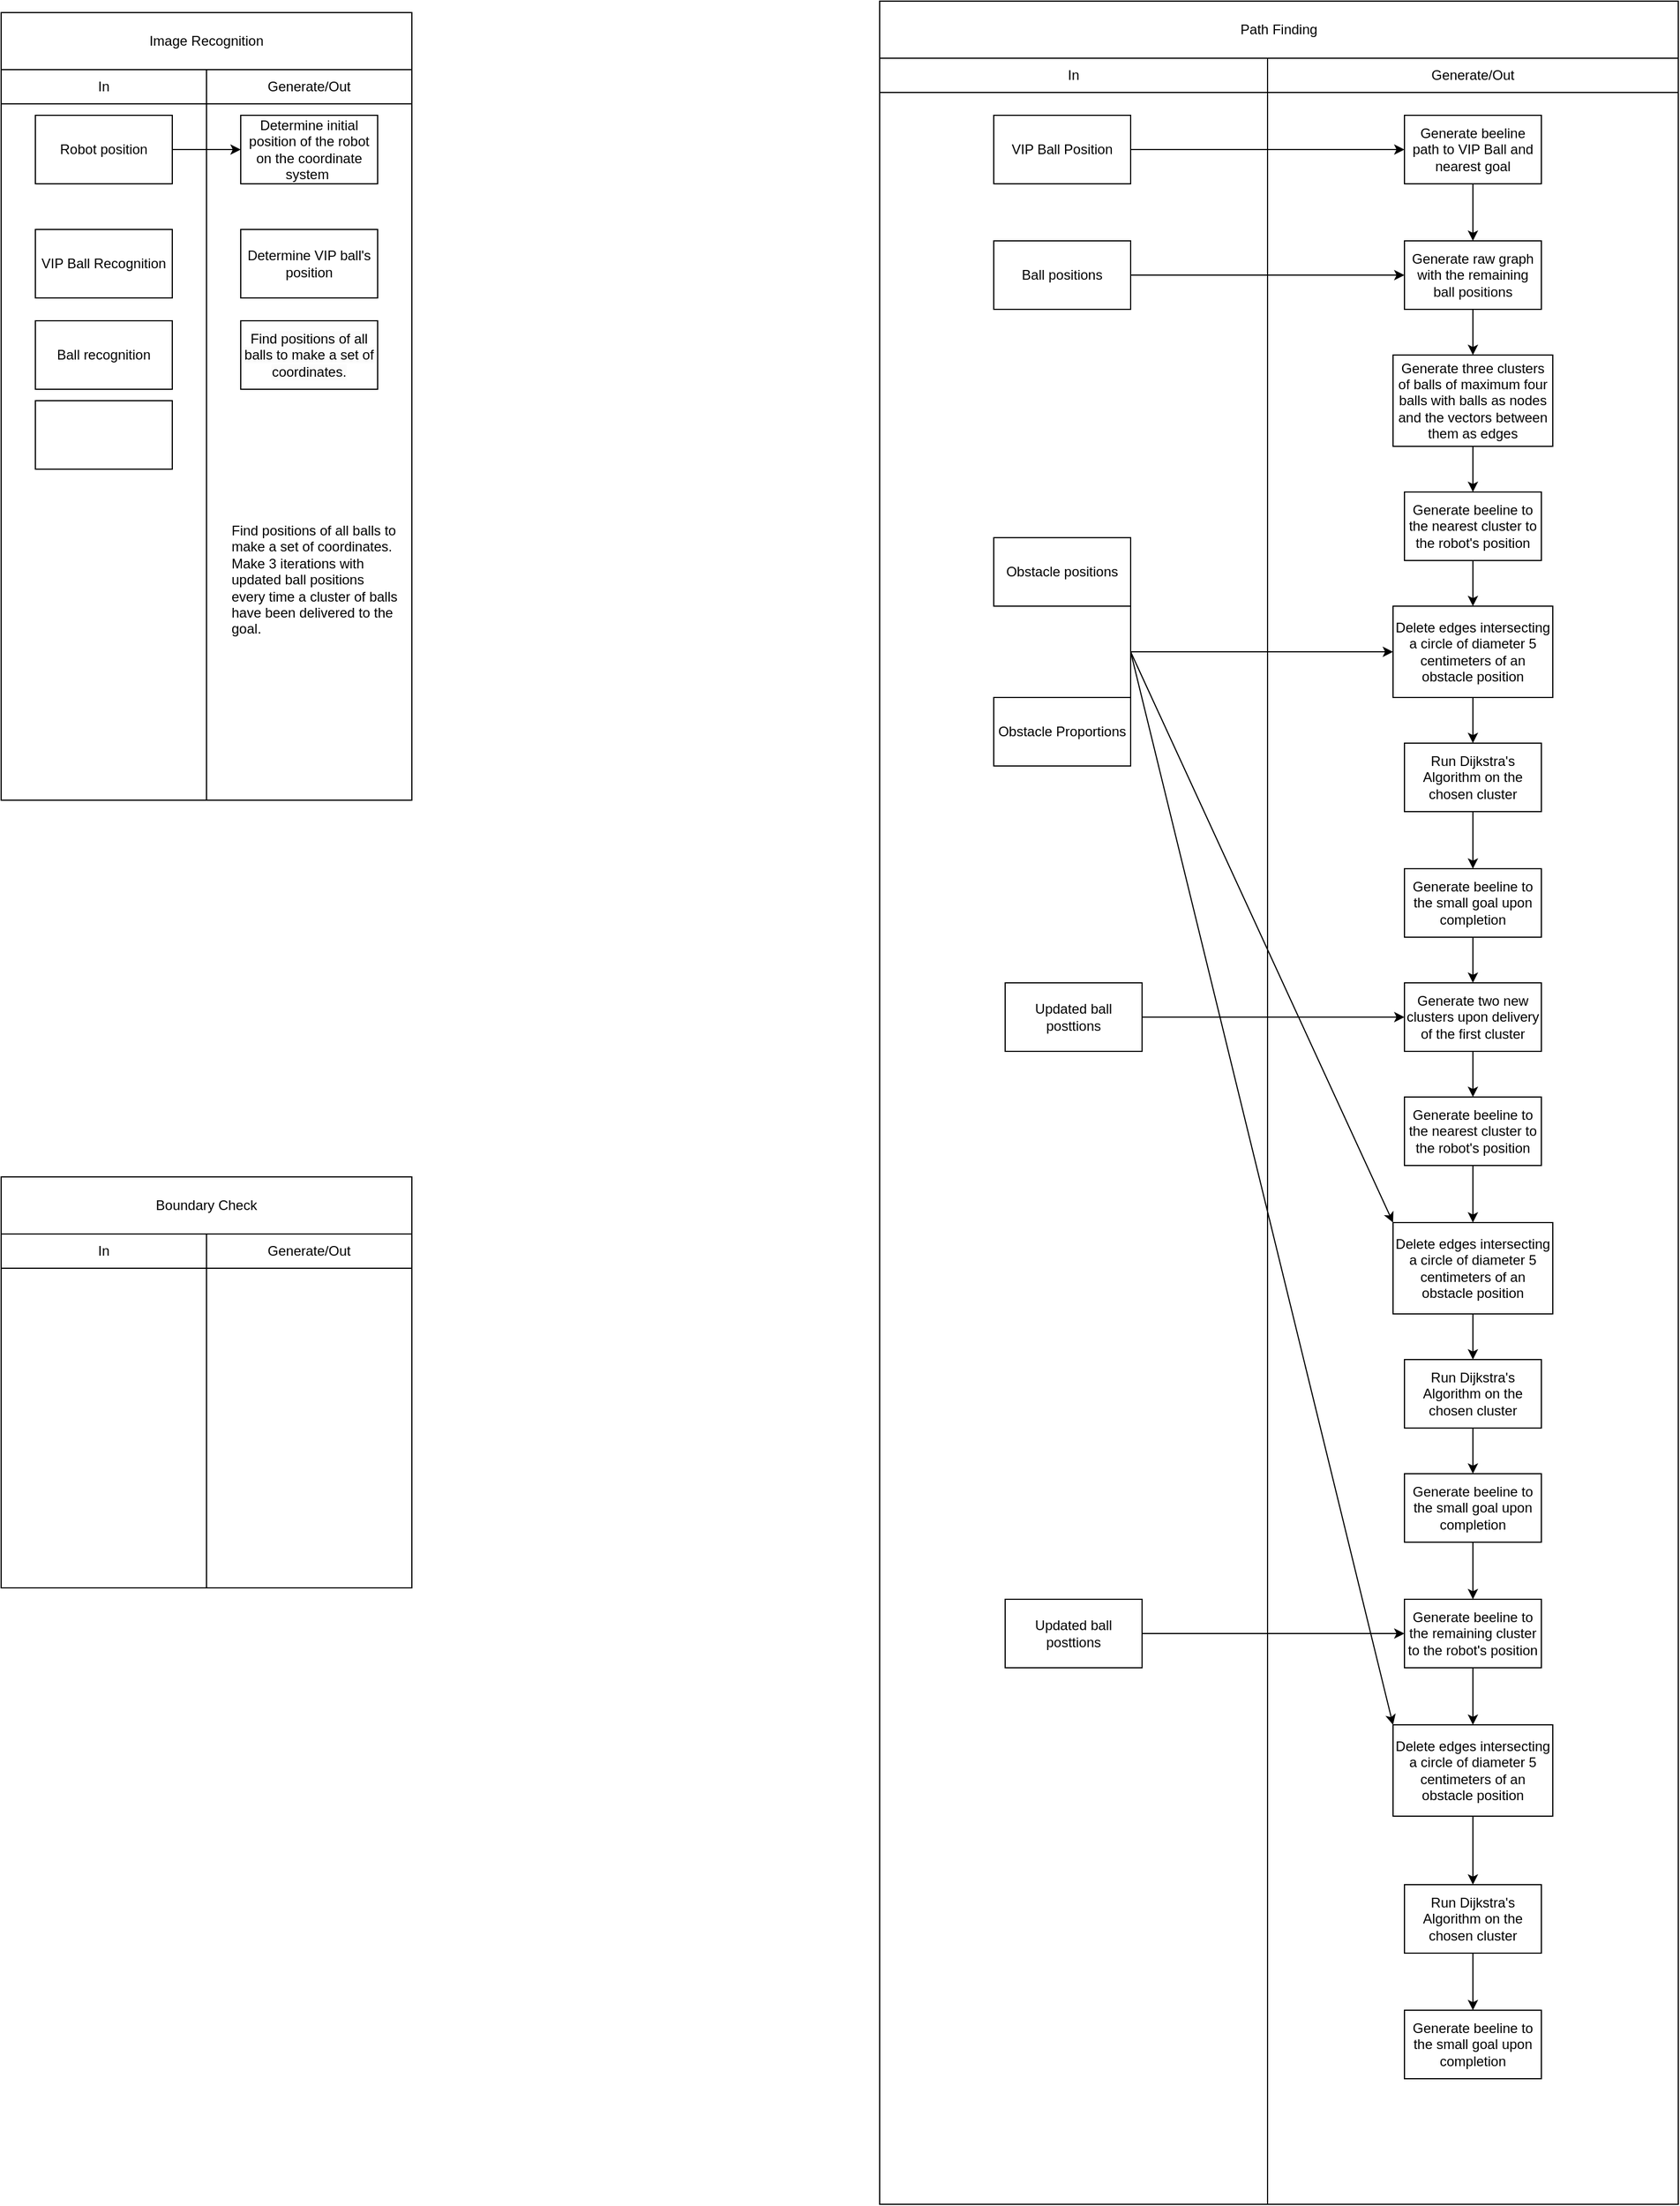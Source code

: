 <mxfile version="26.1.0">
  <diagram name="Page-1" id="Bbe1r4yJzpWkFwykBEAs">
    <mxGraphModel dx="1468" dy="931" grid="1" gridSize="10" guides="1" tooltips="1" connect="1" arrows="1" fold="1" page="1" pageScale="1" pageWidth="850" pageHeight="1100" math="0" shadow="0">
      <root>
        <mxCell id="0" />
        <mxCell id="1" parent="0" />
        <mxCell id="dxULG-Z5umUymMzxL-Sg-3" value="" style="whiteSpace=wrap;html=1;aspect=fixed;" parent="1" vertex="1">
          <mxGeometry x="40" y="1060" width="360" height="360" as="geometry" />
        </mxCell>
        <mxCell id="dxULG-Z5umUymMzxL-Sg-4" value="Image Recognition" style="rounded=0;whiteSpace=wrap;html=1;" parent="1" vertex="1">
          <mxGeometry x="40" y="40" width="360" height="50" as="geometry" />
        </mxCell>
        <mxCell id="dxULG-Z5umUymMzxL-Sg-6" value="Boundary Check" style="rounded=0;whiteSpace=wrap;html=1;" parent="1" vertex="1">
          <mxGeometry x="40" y="1060" width="360" height="50" as="geometry" />
        </mxCell>
        <mxCell id="dxULG-Z5umUymMzxL-Sg-7" value="Obstacle position&lt;div&gt;Robot position&lt;/div&gt;&lt;div&gt;Vip ball position&lt;/div&gt;&lt;div&gt;ball recognition&lt;/div&gt;" style="rounded=0;whiteSpace=wrap;html=1;" parent="1" vertex="1">
          <mxGeometry x="40" y="90" width="180" height="640" as="geometry" />
        </mxCell>
        <mxCell id="dxULG-Z5umUymMzxL-Sg-9" value="" style="rounded=0;whiteSpace=wrap;html=1;" parent="1" vertex="1">
          <mxGeometry x="40" y="1110" width="180" height="310" as="geometry" />
        </mxCell>
        <mxCell id="dxULG-Z5umUymMzxL-Sg-10" value="In&lt;span style=&quot;color: rgba(0, 0, 0, 0); font-family: monospace; font-size: 0px; text-align: start; text-wrap-mode: nowrap;&quot;&gt;%3CmxGraphModel%3E%3Croot%3E%3CmxCell%20id%3D%220%22%2F%3E%3CmxCell%20id%3D%221%22%20parent%3D%220%22%2F%3E%3CmxCell%20id%3D%222%22%20value%3D%22%22%20style%3D%22rounded%3D0%3BwhiteSpace%3Dwrap%3Bhtml%3D1%3B%22%20vertex%3D%221%22%20parent%3D%221%22%3E%3CmxGeometry%20x%3D%2240%22%20y%3D%2290%22%20width%3D%22180%22%20height%3D%22310%22%20as%3D%22geometry%22%2F%3E%3C%2FmxCell%3E%3C%2Froot%3E%3C%2FmxGraphModel%3E&lt;/span&gt;" style="rounded=0;whiteSpace=wrap;html=1;" parent="1" vertex="1">
          <mxGeometry x="40" y="90" width="180" height="30" as="geometry" />
        </mxCell>
        <mxCell id="dxULG-Z5umUymMzxL-Sg-12" value="In&lt;span style=&quot;color: rgba(0, 0, 0, 0); font-family: monospace; font-size: 0px; text-align: start; text-wrap-mode: nowrap;&quot;&gt;%3CmxGraphModel%3E%3Croot%3E%3CmxCell%20id%3D%220%22%2F%3E%3CmxCell%20id%3D%221%22%20parent%3D%220%22%2F%3E%3CmxCell%20id%3D%222%22%20value%3D%22%22%20style%3D%22rounded%3D0%3BwhiteSpace%3Dwrap%3Bhtml%3D1%3B%22%20vertex%3D%221%22%20parent%3D%221%22%3E%3CmxGeometry%20x%3D%2240%22%20y%3D%2290%22%20width%3D%22180%22%20height%3D%22310%22%20as%3D%22geometry%22%2F%3E%3C%2FmxCell%3E%3C%2Froot%3E%3C%2FmxGraphModel%3E&lt;/span&gt;" style="rounded=0;whiteSpace=wrap;html=1;" parent="1" vertex="1">
          <mxGeometry x="40" y="1110" width="180" height="30" as="geometry" />
        </mxCell>
        <mxCell id="dxULG-Z5umUymMzxL-Sg-16" value="Generate/Out" style="rounded=0;whiteSpace=wrap;html=1;" parent="1" vertex="1">
          <mxGeometry x="220" y="1110" width="180" height="30" as="geometry" />
        </mxCell>
        <mxCell id="0Dzy3W4TfuY-f4yHPvCH-7" value="" style="rounded=0;whiteSpace=wrap;html=1;" parent="1" vertex="1">
          <mxGeometry x="220" y="90" width="180" height="640" as="geometry" />
        </mxCell>
        <mxCell id="0Dzy3W4TfuY-f4yHPvCH-10" value="In" style="rounded=0;whiteSpace=wrap;html=1;" parent="1" vertex="1">
          <mxGeometry x="40" y="90" width="180" height="30" as="geometry" />
        </mxCell>
        <mxCell id="0Dzy3W4TfuY-f4yHPvCH-11" value="Generate/Out" style="rounded=0;whiteSpace=wrap;html=1;" parent="1" vertex="1">
          <mxGeometry x="220" y="90" width="180" height="30" as="geometry" />
        </mxCell>
        <mxCell id="DDUUeOmppz7c4L_qVmri-2" value="Path Finding" style="rounded=0;whiteSpace=wrap;html=1;" vertex="1" parent="1">
          <mxGeometry x="810" y="30" width="700" height="50" as="geometry" />
        </mxCell>
        <mxCell id="DDUUeOmppz7c4L_qVmri-3" value="" style="rounded=0;whiteSpace=wrap;html=1;" vertex="1" parent="1">
          <mxGeometry x="810" y="110" width="340" height="1850" as="geometry" />
        </mxCell>
        <mxCell id="DDUUeOmppz7c4L_qVmri-4" value="In&lt;span style=&quot;color: rgba(0, 0, 0, 0); font-family: monospace; font-size: 0px; text-align: start; text-wrap-mode: nowrap;&quot;&gt;%3CmxGraphModel%3E%3Croot%3E%3CmxCell%20id%3D%220%22%2F%3E%3CmxCell%20id%3D%221%22%20parent%3D%220%22%2F%3E%3CmxCell%20id%3D%222%22%20value%3D%22%22%20style%3D%22rounded%3D0%3BwhiteSpace%3Dwrap%3Bhtml%3D1%3B%22%20vertex%3D%221%22%20parent%3D%221%22%3E%3CmxGeometry%20x%3D%2240%22%20y%3D%2290%22%20width%3D%22180%22%20height%3D%22310%22%20as%3D%22geometry%22%2F%3E%3C%2FmxCell%3E%3C%2Froot%3E%3C%2FmxGraphModel%3E&lt;/span&gt;" style="rounded=0;whiteSpace=wrap;html=1;" vertex="1" parent="1">
          <mxGeometry x="810" y="80" width="340" height="30" as="geometry" />
        </mxCell>
        <mxCell id="DDUUeOmppz7c4L_qVmri-5" value="Generate/Out" style="rounded=0;whiteSpace=wrap;html=1;" vertex="1" parent="1">
          <mxGeometry x="1150" y="80" width="360" height="30" as="geometry" />
        </mxCell>
        <mxCell id="DDUUeOmppz7c4L_qVmri-6" value="" style="rounded=0;whiteSpace=wrap;html=1;" vertex="1" parent="1">
          <mxGeometry x="1150" y="110" width="360" height="1850" as="geometry" />
        </mxCell>
        <mxCell id="DDUUeOmppz7c4L_qVmri-13" value="Ball positions" style="rounded=0;whiteSpace=wrap;html=1;" vertex="1" parent="1">
          <mxGeometry x="910" y="240" width="120" height="60" as="geometry" />
        </mxCell>
        <mxCell id="DDUUeOmppz7c4L_qVmri-14" value="Obstacle positions" style="rounded=0;whiteSpace=wrap;html=1;" vertex="1" parent="1">
          <mxGeometry x="910" y="500" width="120" height="60" as="geometry" />
        </mxCell>
        <mxCell id="DDUUeOmppz7c4L_qVmri-15" value="VIP Ball Position" style="rounded=0;whiteSpace=wrap;html=1;" vertex="1" parent="1">
          <mxGeometry x="910" y="130" width="120" height="60" as="geometry" />
        </mxCell>
        <mxCell id="DDUUeOmppz7c4L_qVmri-16" value="Obstacle Proportions" style="rounded=0;whiteSpace=wrap;html=1;" vertex="1" parent="1">
          <mxGeometry x="910" y="640" width="120" height="60" as="geometry" />
        </mxCell>
        <mxCell id="DDUUeOmppz7c4L_qVmri-33" value="" style="edgeStyle=orthogonalEdgeStyle;rounded=0;orthogonalLoop=1;jettySize=auto;html=1;" edge="1" parent="1" source="DDUUeOmppz7c4L_qVmri-17" target="DDUUeOmppz7c4L_qVmri-18">
          <mxGeometry relative="1" as="geometry" />
        </mxCell>
        <mxCell id="DDUUeOmppz7c4L_qVmri-17" value="Generate beeline path to VIP Ball and nearest goal" style="rounded=0;whiteSpace=wrap;html=1;" vertex="1" parent="1">
          <mxGeometry x="1270" y="130" width="120" height="60" as="geometry" />
        </mxCell>
        <mxCell id="DDUUeOmppz7c4L_qVmri-34" value="" style="edgeStyle=orthogonalEdgeStyle;rounded=0;orthogonalLoop=1;jettySize=auto;html=1;" edge="1" parent="1" source="DDUUeOmppz7c4L_qVmri-18" target="DDUUeOmppz7c4L_qVmri-19">
          <mxGeometry relative="1" as="geometry" />
        </mxCell>
        <mxCell id="DDUUeOmppz7c4L_qVmri-18" value="Generate raw graph with the remaining ball positions" style="rounded=0;whiteSpace=wrap;html=1;" vertex="1" parent="1">
          <mxGeometry x="1270" y="240" width="120" height="60" as="geometry" />
        </mxCell>
        <mxCell id="DDUUeOmppz7c4L_qVmri-35" value="" style="edgeStyle=orthogonalEdgeStyle;rounded=0;orthogonalLoop=1;jettySize=auto;html=1;" edge="1" parent="1" source="DDUUeOmppz7c4L_qVmri-19" target="DDUUeOmppz7c4L_qVmri-22">
          <mxGeometry relative="1" as="geometry" />
        </mxCell>
        <mxCell id="DDUUeOmppz7c4L_qVmri-19" value="Generate three clusters of balls of maximum four balls with balls as nodes and the vectors between them as edges" style="rounded=0;whiteSpace=wrap;html=1;" vertex="1" parent="1">
          <mxGeometry x="1260" y="340" width="140" height="80" as="geometry" />
        </mxCell>
        <mxCell id="DDUUeOmppz7c4L_qVmri-38" value="" style="edgeStyle=orthogonalEdgeStyle;rounded=0;orthogonalLoop=1;jettySize=auto;html=1;" edge="1" parent="1" source="DDUUeOmppz7c4L_qVmri-20" target="DDUUeOmppz7c4L_qVmri-23">
          <mxGeometry relative="1" as="geometry" />
        </mxCell>
        <mxCell id="DDUUeOmppz7c4L_qVmri-20" value="Run Dijkstra&#39;s Algorithm on the chosen cluster" style="rounded=0;whiteSpace=wrap;html=1;" vertex="1" parent="1">
          <mxGeometry x="1270" y="680" width="120" height="60" as="geometry" />
        </mxCell>
        <mxCell id="DDUUeOmppz7c4L_qVmri-37" value="" style="edgeStyle=orthogonalEdgeStyle;rounded=0;orthogonalLoop=1;jettySize=auto;html=1;" edge="1" parent="1" source="DDUUeOmppz7c4L_qVmri-21" target="DDUUeOmppz7c4L_qVmri-20">
          <mxGeometry relative="1" as="geometry" />
        </mxCell>
        <mxCell id="DDUUeOmppz7c4L_qVmri-21" value="Delete edges intersecting a circle of diameter 5 centimeters of an obstacle position" style="rounded=0;whiteSpace=wrap;html=1;" vertex="1" parent="1">
          <mxGeometry x="1260" y="560" width="140" height="80" as="geometry" />
        </mxCell>
        <mxCell id="DDUUeOmppz7c4L_qVmri-36" value="" style="edgeStyle=orthogonalEdgeStyle;rounded=0;orthogonalLoop=1;jettySize=auto;html=1;" edge="1" parent="1" source="DDUUeOmppz7c4L_qVmri-22" target="DDUUeOmppz7c4L_qVmri-21">
          <mxGeometry relative="1" as="geometry" />
        </mxCell>
        <mxCell id="DDUUeOmppz7c4L_qVmri-22" value="Generate beeline to the nearest cluster to the robot&#39;s position" style="rounded=0;whiteSpace=wrap;html=1;" vertex="1" parent="1">
          <mxGeometry x="1270" y="460" width="120" height="60" as="geometry" />
        </mxCell>
        <mxCell id="DDUUeOmppz7c4L_qVmri-39" value="" style="edgeStyle=orthogonalEdgeStyle;rounded=0;orthogonalLoop=1;jettySize=auto;html=1;" edge="1" parent="1" source="DDUUeOmppz7c4L_qVmri-23" target="DDUUeOmppz7c4L_qVmri-32">
          <mxGeometry relative="1" as="geometry" />
        </mxCell>
        <mxCell id="DDUUeOmppz7c4L_qVmri-23" value="Generate beeline to the small goal upon completion" style="rounded=0;whiteSpace=wrap;html=1;" vertex="1" parent="1">
          <mxGeometry x="1270" y="790" width="120" height="60" as="geometry" />
        </mxCell>
        <mxCell id="DDUUeOmppz7c4L_qVmri-43" value="" style="edgeStyle=orthogonalEdgeStyle;rounded=0;orthogonalLoop=1;jettySize=auto;html=1;" edge="1" parent="1" source="DDUUeOmppz7c4L_qVmri-24" target="DDUUeOmppz7c4L_qVmri-27">
          <mxGeometry relative="1" as="geometry" />
        </mxCell>
        <mxCell id="DDUUeOmppz7c4L_qVmri-24" value="Run Dijkstra&#39;s Algorithm on the chosen cluster" style="rounded=0;whiteSpace=wrap;html=1;" vertex="1" parent="1">
          <mxGeometry x="1270" y="1220" width="120" height="60" as="geometry" />
        </mxCell>
        <mxCell id="DDUUeOmppz7c4L_qVmri-42" value="" style="edgeStyle=orthogonalEdgeStyle;rounded=0;orthogonalLoop=1;jettySize=auto;html=1;" edge="1" parent="1" source="DDUUeOmppz7c4L_qVmri-25" target="DDUUeOmppz7c4L_qVmri-24">
          <mxGeometry relative="1" as="geometry" />
        </mxCell>
        <mxCell id="DDUUeOmppz7c4L_qVmri-25" value="Delete edges intersecting a circle of diameter 5 centimeters of an obstacle position" style="rounded=0;whiteSpace=wrap;html=1;" vertex="1" parent="1">
          <mxGeometry x="1260" y="1100" width="140" height="80" as="geometry" />
        </mxCell>
        <mxCell id="DDUUeOmppz7c4L_qVmri-41" value="" style="edgeStyle=orthogonalEdgeStyle;rounded=0;orthogonalLoop=1;jettySize=auto;html=1;" edge="1" parent="1" source="DDUUeOmppz7c4L_qVmri-26" target="DDUUeOmppz7c4L_qVmri-25">
          <mxGeometry relative="1" as="geometry" />
        </mxCell>
        <mxCell id="DDUUeOmppz7c4L_qVmri-26" value="Generate beeline to the nearest cluster to the robot&#39;s position" style="rounded=0;whiteSpace=wrap;html=1;" vertex="1" parent="1">
          <mxGeometry x="1270" y="990" width="120" height="60" as="geometry" />
        </mxCell>
        <mxCell id="DDUUeOmppz7c4L_qVmri-44" value="" style="edgeStyle=orthogonalEdgeStyle;rounded=0;orthogonalLoop=1;jettySize=auto;html=1;" edge="1" parent="1" source="DDUUeOmppz7c4L_qVmri-27" target="DDUUeOmppz7c4L_qVmri-30">
          <mxGeometry relative="1" as="geometry" />
        </mxCell>
        <mxCell id="DDUUeOmppz7c4L_qVmri-27" value="Generate beeline to the small goal upon completion" style="rounded=0;whiteSpace=wrap;html=1;" vertex="1" parent="1">
          <mxGeometry x="1270" y="1320" width="120" height="60" as="geometry" />
        </mxCell>
        <mxCell id="DDUUeOmppz7c4L_qVmri-47" value="" style="edgeStyle=orthogonalEdgeStyle;rounded=0;orthogonalLoop=1;jettySize=auto;html=1;" edge="1" parent="1" source="DDUUeOmppz7c4L_qVmri-28" target="DDUUeOmppz7c4L_qVmri-31">
          <mxGeometry relative="1" as="geometry" />
        </mxCell>
        <mxCell id="DDUUeOmppz7c4L_qVmri-28" value="Run Dijkstra&#39;s Algorithm on the chosen cluster" style="rounded=0;whiteSpace=wrap;html=1;" vertex="1" parent="1">
          <mxGeometry x="1270" y="1680" width="120" height="60" as="geometry" />
        </mxCell>
        <mxCell id="DDUUeOmppz7c4L_qVmri-46" value="" style="edgeStyle=orthogonalEdgeStyle;rounded=0;orthogonalLoop=1;jettySize=auto;html=1;" edge="1" parent="1" source="DDUUeOmppz7c4L_qVmri-29" target="DDUUeOmppz7c4L_qVmri-28">
          <mxGeometry relative="1" as="geometry" />
        </mxCell>
        <mxCell id="DDUUeOmppz7c4L_qVmri-29" value="Delete edges intersecting a circle of diameter 5 centimeters of an obstacle position" style="rounded=0;whiteSpace=wrap;html=1;" vertex="1" parent="1">
          <mxGeometry x="1260" y="1540" width="140" height="80" as="geometry" />
        </mxCell>
        <mxCell id="DDUUeOmppz7c4L_qVmri-45" value="" style="edgeStyle=orthogonalEdgeStyle;rounded=0;orthogonalLoop=1;jettySize=auto;html=1;" edge="1" parent="1" source="DDUUeOmppz7c4L_qVmri-30" target="DDUUeOmppz7c4L_qVmri-29">
          <mxGeometry relative="1" as="geometry" />
        </mxCell>
        <mxCell id="DDUUeOmppz7c4L_qVmri-30" value="Generate beeline to the remaining cluster to the robot&#39;s position" style="rounded=0;whiteSpace=wrap;html=1;" vertex="1" parent="1">
          <mxGeometry x="1270" y="1430" width="120" height="60" as="geometry" />
        </mxCell>
        <mxCell id="DDUUeOmppz7c4L_qVmri-31" value="Generate beeline to the small goal upon completion" style="rounded=0;whiteSpace=wrap;html=1;" vertex="1" parent="1">
          <mxGeometry x="1270" y="1790" width="120" height="60" as="geometry" />
        </mxCell>
        <mxCell id="DDUUeOmppz7c4L_qVmri-40" value="" style="edgeStyle=orthogonalEdgeStyle;rounded=0;orthogonalLoop=1;jettySize=auto;html=1;" edge="1" parent="1" source="DDUUeOmppz7c4L_qVmri-32" target="DDUUeOmppz7c4L_qVmri-26">
          <mxGeometry relative="1" as="geometry" />
        </mxCell>
        <mxCell id="DDUUeOmppz7c4L_qVmri-32" value="Generate two new clusters upon delivery of the first cluster" style="rounded=0;whiteSpace=wrap;html=1;" vertex="1" parent="1">
          <mxGeometry x="1270" y="890" width="120" height="60" as="geometry" />
        </mxCell>
        <mxCell id="DDUUeOmppz7c4L_qVmri-50" value="" style="endArrow=classic;html=1;rounded=0;entryX=0;entryY=0.5;entryDx=0;entryDy=0;" edge="1" parent="1" target="DDUUeOmppz7c4L_qVmri-17">
          <mxGeometry width="50" height="50" relative="1" as="geometry">
            <mxPoint x="1030" y="160" as="sourcePoint" />
            <mxPoint x="1080" y="110" as="targetPoint" />
          </mxGeometry>
        </mxCell>
        <mxCell id="DDUUeOmppz7c4L_qVmri-51" value="" style="endArrow=classic;html=1;rounded=0;entryX=0;entryY=0.5;entryDx=0;entryDy=0;" edge="1" parent="1" target="DDUUeOmppz7c4L_qVmri-18">
          <mxGeometry width="50" height="50" relative="1" as="geometry">
            <mxPoint x="1030" y="270" as="sourcePoint" />
            <mxPoint x="1080" y="220" as="targetPoint" />
          </mxGeometry>
        </mxCell>
        <mxCell id="DDUUeOmppz7c4L_qVmri-52" value="" style="endArrow=none;html=1;rounded=0;exitX=1;exitY=0;exitDx=0;exitDy=0;entryX=1;entryY=1;entryDx=0;entryDy=0;" edge="1" parent="1" source="DDUUeOmppz7c4L_qVmri-16" target="DDUUeOmppz7c4L_qVmri-14">
          <mxGeometry width="50" height="50" relative="1" as="geometry">
            <mxPoint x="920" y="610" as="sourcePoint" />
            <mxPoint x="970" y="560" as="targetPoint" />
            <Array as="points">
              <mxPoint x="1030" y="600" />
            </Array>
          </mxGeometry>
        </mxCell>
        <mxCell id="DDUUeOmppz7c4L_qVmri-53" value="" style="endArrow=classic;html=1;rounded=0;" edge="1" parent="1" target="DDUUeOmppz7c4L_qVmri-21">
          <mxGeometry width="50" height="50" relative="1" as="geometry">
            <mxPoint x="1030" y="600" as="sourcePoint" />
            <mxPoint x="1020" y="550" as="targetPoint" />
          </mxGeometry>
        </mxCell>
        <mxCell id="DDUUeOmppz7c4L_qVmri-54" value="Updated ball posttions" style="rounded=0;whiteSpace=wrap;html=1;" vertex="1" parent="1">
          <mxGeometry x="920" y="890" width="120" height="60" as="geometry" />
        </mxCell>
        <mxCell id="DDUUeOmppz7c4L_qVmri-57" value="" style="endArrow=classic;html=1;rounded=0;exitX=1;exitY=0.5;exitDx=0;exitDy=0;" edge="1" parent="1" source="DDUUeOmppz7c4L_qVmri-54" target="DDUUeOmppz7c4L_qVmri-32">
          <mxGeometry width="50" height="50" relative="1" as="geometry">
            <mxPoint x="1040" y="930" as="sourcePoint" />
            <mxPoint x="1090" y="880" as="targetPoint" />
          </mxGeometry>
        </mxCell>
        <mxCell id="DDUUeOmppz7c4L_qVmri-60" value="" style="endArrow=classic;html=1;rounded=0;entryX=0;entryY=0;entryDx=0;entryDy=0;" edge="1" parent="1" target="DDUUeOmppz7c4L_qVmri-25">
          <mxGeometry width="50" height="50" relative="1" as="geometry">
            <mxPoint x="1030" y="600" as="sourcePoint" />
            <mxPoint x="1080" y="550" as="targetPoint" />
          </mxGeometry>
        </mxCell>
        <mxCell id="DDUUeOmppz7c4L_qVmri-62" value="" style="endArrow=classic;html=1;rounded=0;entryX=0;entryY=0;entryDx=0;entryDy=0;" edge="1" parent="1" target="DDUUeOmppz7c4L_qVmri-29">
          <mxGeometry width="50" height="50" relative="1" as="geometry">
            <mxPoint x="1030" y="600" as="sourcePoint" />
            <mxPoint x="1080" y="550" as="targetPoint" />
          </mxGeometry>
        </mxCell>
        <mxCell id="DDUUeOmppz7c4L_qVmri-63" value="Updated ball posttions" style="rounded=0;whiteSpace=wrap;html=1;" vertex="1" parent="1">
          <mxGeometry x="920" y="1430" width="120" height="60" as="geometry" />
        </mxCell>
        <mxCell id="DDUUeOmppz7c4L_qVmri-64" value="" style="endArrow=classic;html=1;rounded=0;exitX=1;exitY=0.5;exitDx=0;exitDy=0;" edge="1" parent="1" source="DDUUeOmppz7c4L_qVmri-63">
          <mxGeometry width="50" height="50" relative="1" as="geometry">
            <mxPoint x="1040" y="1470" as="sourcePoint" />
            <mxPoint x="1270" y="1460" as="targetPoint" />
          </mxGeometry>
        </mxCell>
        <mxCell id="7c7KWl_TCWhdrHvQh6D_-3" value="Determine initial position of the robot on the coordinate system&amp;nbsp;&lt;div style=&quot;forced-color-adjust: none;&quot;&gt;&lt;/div&gt;" style="rounded=0;whiteSpace=wrap;html=1;" vertex="1" parent="1">
          <mxGeometry x="250" y="130" width="120" height="60" as="geometry" />
        </mxCell>
        <mxCell id="7c7KWl_TCWhdrHvQh6D_-4" value="Robot position" style="rounded=0;whiteSpace=wrap;html=1;" vertex="1" parent="1">
          <mxGeometry x="70" y="130" width="120" height="60" as="geometry" />
        </mxCell>
        <mxCell id="7c7KWl_TCWhdrHvQh6D_-5" value="" style="endArrow=classic;html=1;rounded=0;" edge="1" parent="1" source="7c7KWl_TCWhdrHvQh6D_-4" target="7c7KWl_TCWhdrHvQh6D_-3">
          <mxGeometry width="50" height="50" relative="1" as="geometry">
            <mxPoint x="180" y="170" as="sourcePoint" />
            <mxPoint x="230" y="120" as="targetPoint" />
          </mxGeometry>
        </mxCell>
        <mxCell id="7c7KWl_TCWhdrHvQh6D_-6" value="VIP Ball Recognition" style="rounded=0;whiteSpace=wrap;html=1;" vertex="1" parent="1">
          <mxGeometry x="70" y="230" width="120" height="60" as="geometry" />
        </mxCell>
        <mxCell id="7c7KWl_TCWhdrHvQh6D_-7" value="Determine VIP ball&#39;s position" style="rounded=0;whiteSpace=wrap;html=1;" vertex="1" parent="1">
          <mxGeometry x="250" y="230" width="120" height="60" as="geometry" />
        </mxCell>
        <mxCell id="7c7KWl_TCWhdrHvQh6D_-8" value="Ball recognition" style="rounded=0;whiteSpace=wrap;html=1;" vertex="1" parent="1">
          <mxGeometry x="70" y="310" width="120" height="60" as="geometry" />
        </mxCell>
        <mxCell id="7c7KWl_TCWhdrHvQh6D_-9" value="&lt;meta charset=&quot;utf-8&quot;&gt;&lt;span style=&quot;color: rgb(0, 0, 0); font-family: Helvetica; font-size: 12px; font-style: normal; font-variant-ligatures: normal; font-variant-caps: normal; font-weight: 400; letter-spacing: normal; orphans: 2; text-align: left; text-indent: 0px; text-transform: none; widows: 2; word-spacing: 0px; -webkit-text-stroke-width: 0px; white-space: normal; background-color: rgb(251, 251, 251); text-decoration-thickness: initial; text-decoration-style: initial; text-decoration-color: initial; display: inline !important; float: none;&quot;&gt;Find positions of all balls to make a set of coordinates.&lt;/span&gt;" style="rounded=0;whiteSpace=wrap;html=1;" vertex="1" parent="1">
          <mxGeometry x="250" y="310" width="120" height="60" as="geometry" />
        </mxCell>
        <mxCell id="7c7KWl_TCWhdrHvQh6D_-11" value="&lt;div style=&quot;forced-color-adjust: none;&quot;&gt;Find positions of all balls to make a set of coordinates. Make 3 iterations with updated ball positions every time a cluster of balls have been delivered to the goal.&amp;nbsp;&lt;/div&gt;&lt;div style=&quot;forced-color-adjust: none;&quot;&gt;&lt;br style=&quot;forced-color-adjust: none; color: rgb(0, 0, 0); font-family: Helvetica; font-size: 12px; font-style: normal; font-variant-ligatures: normal; font-variant-caps: normal; font-weight: 400; letter-spacing: normal; orphans: 2; text-align: center; text-indent: 0px; text-transform: none; widows: 2; word-spacing: 0px; -webkit-text-stroke-width: 0px; white-space: normal; background-color: rgb(251, 251, 251); text-decoration-thickness: initial; text-decoration-style: initial; text-decoration-color: initial;&quot;&gt;&lt;/div&gt;" style="text;whiteSpace=wrap;html=1;" vertex="1" parent="1">
          <mxGeometry x="240" y="480" width="150" height="70" as="geometry" />
        </mxCell>
        <mxCell id="7c7KWl_TCWhdrHvQh6D_-12" value="" style="rounded=0;whiteSpace=wrap;html=1;" vertex="1" parent="1">
          <mxGeometry x="70" y="380" width="120" height="60" as="geometry" />
        </mxCell>
      </root>
    </mxGraphModel>
  </diagram>
</mxfile>

